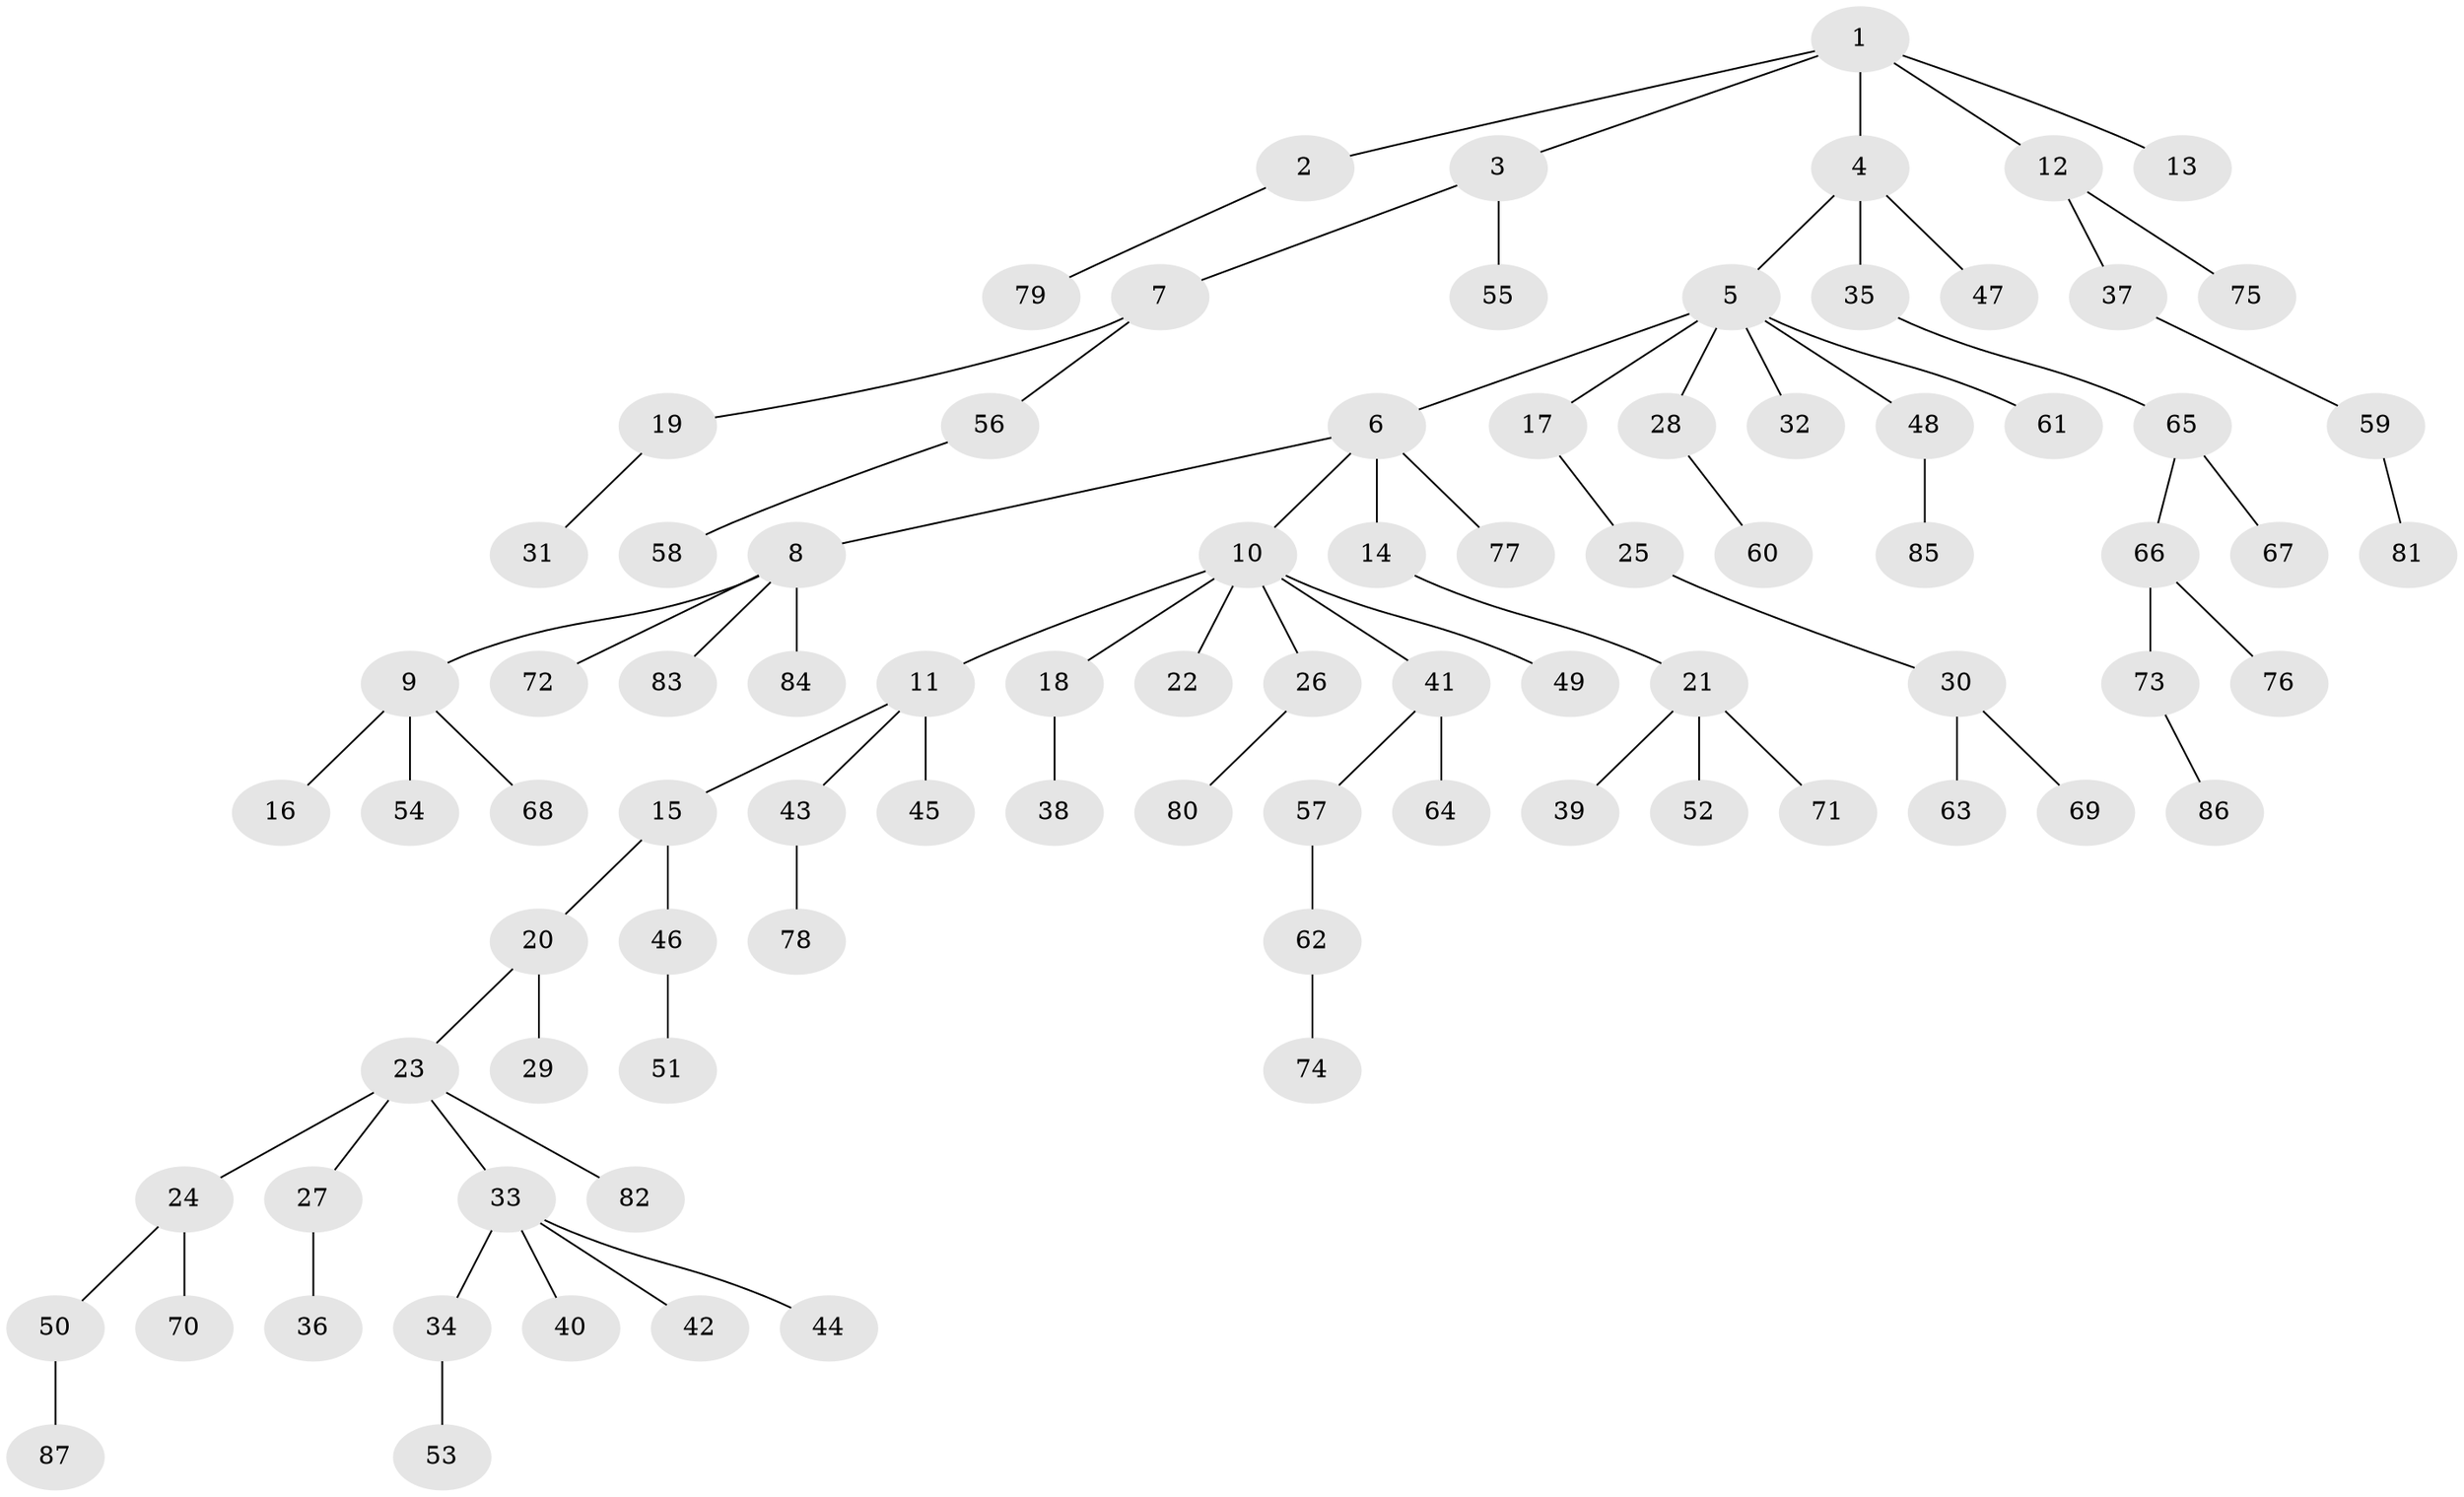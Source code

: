 // Generated by graph-tools (version 1.1) at 2025/26/03/09/25 03:26:23]
// undirected, 87 vertices, 86 edges
graph export_dot {
graph [start="1"]
  node [color=gray90,style=filled];
  1;
  2;
  3;
  4;
  5;
  6;
  7;
  8;
  9;
  10;
  11;
  12;
  13;
  14;
  15;
  16;
  17;
  18;
  19;
  20;
  21;
  22;
  23;
  24;
  25;
  26;
  27;
  28;
  29;
  30;
  31;
  32;
  33;
  34;
  35;
  36;
  37;
  38;
  39;
  40;
  41;
  42;
  43;
  44;
  45;
  46;
  47;
  48;
  49;
  50;
  51;
  52;
  53;
  54;
  55;
  56;
  57;
  58;
  59;
  60;
  61;
  62;
  63;
  64;
  65;
  66;
  67;
  68;
  69;
  70;
  71;
  72;
  73;
  74;
  75;
  76;
  77;
  78;
  79;
  80;
  81;
  82;
  83;
  84;
  85;
  86;
  87;
  1 -- 2;
  1 -- 3;
  1 -- 4;
  1 -- 12;
  1 -- 13;
  2 -- 79;
  3 -- 7;
  3 -- 55;
  4 -- 5;
  4 -- 35;
  4 -- 47;
  5 -- 6;
  5 -- 17;
  5 -- 28;
  5 -- 32;
  5 -- 48;
  5 -- 61;
  6 -- 8;
  6 -- 10;
  6 -- 14;
  6 -- 77;
  7 -- 19;
  7 -- 56;
  8 -- 9;
  8 -- 72;
  8 -- 83;
  8 -- 84;
  9 -- 16;
  9 -- 54;
  9 -- 68;
  10 -- 11;
  10 -- 18;
  10 -- 22;
  10 -- 26;
  10 -- 41;
  10 -- 49;
  11 -- 15;
  11 -- 43;
  11 -- 45;
  12 -- 37;
  12 -- 75;
  14 -- 21;
  15 -- 20;
  15 -- 46;
  17 -- 25;
  18 -- 38;
  19 -- 31;
  20 -- 23;
  20 -- 29;
  21 -- 39;
  21 -- 52;
  21 -- 71;
  23 -- 24;
  23 -- 27;
  23 -- 33;
  23 -- 82;
  24 -- 50;
  24 -- 70;
  25 -- 30;
  26 -- 80;
  27 -- 36;
  28 -- 60;
  30 -- 63;
  30 -- 69;
  33 -- 34;
  33 -- 40;
  33 -- 42;
  33 -- 44;
  34 -- 53;
  35 -- 65;
  37 -- 59;
  41 -- 57;
  41 -- 64;
  43 -- 78;
  46 -- 51;
  48 -- 85;
  50 -- 87;
  56 -- 58;
  57 -- 62;
  59 -- 81;
  62 -- 74;
  65 -- 66;
  65 -- 67;
  66 -- 73;
  66 -- 76;
  73 -- 86;
}
